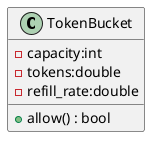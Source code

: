 @startuml
class TokenBucket {
  - capacity:int
  - tokens:double
  - refill_rate:double
  + allow() : bool
}
@enduml
